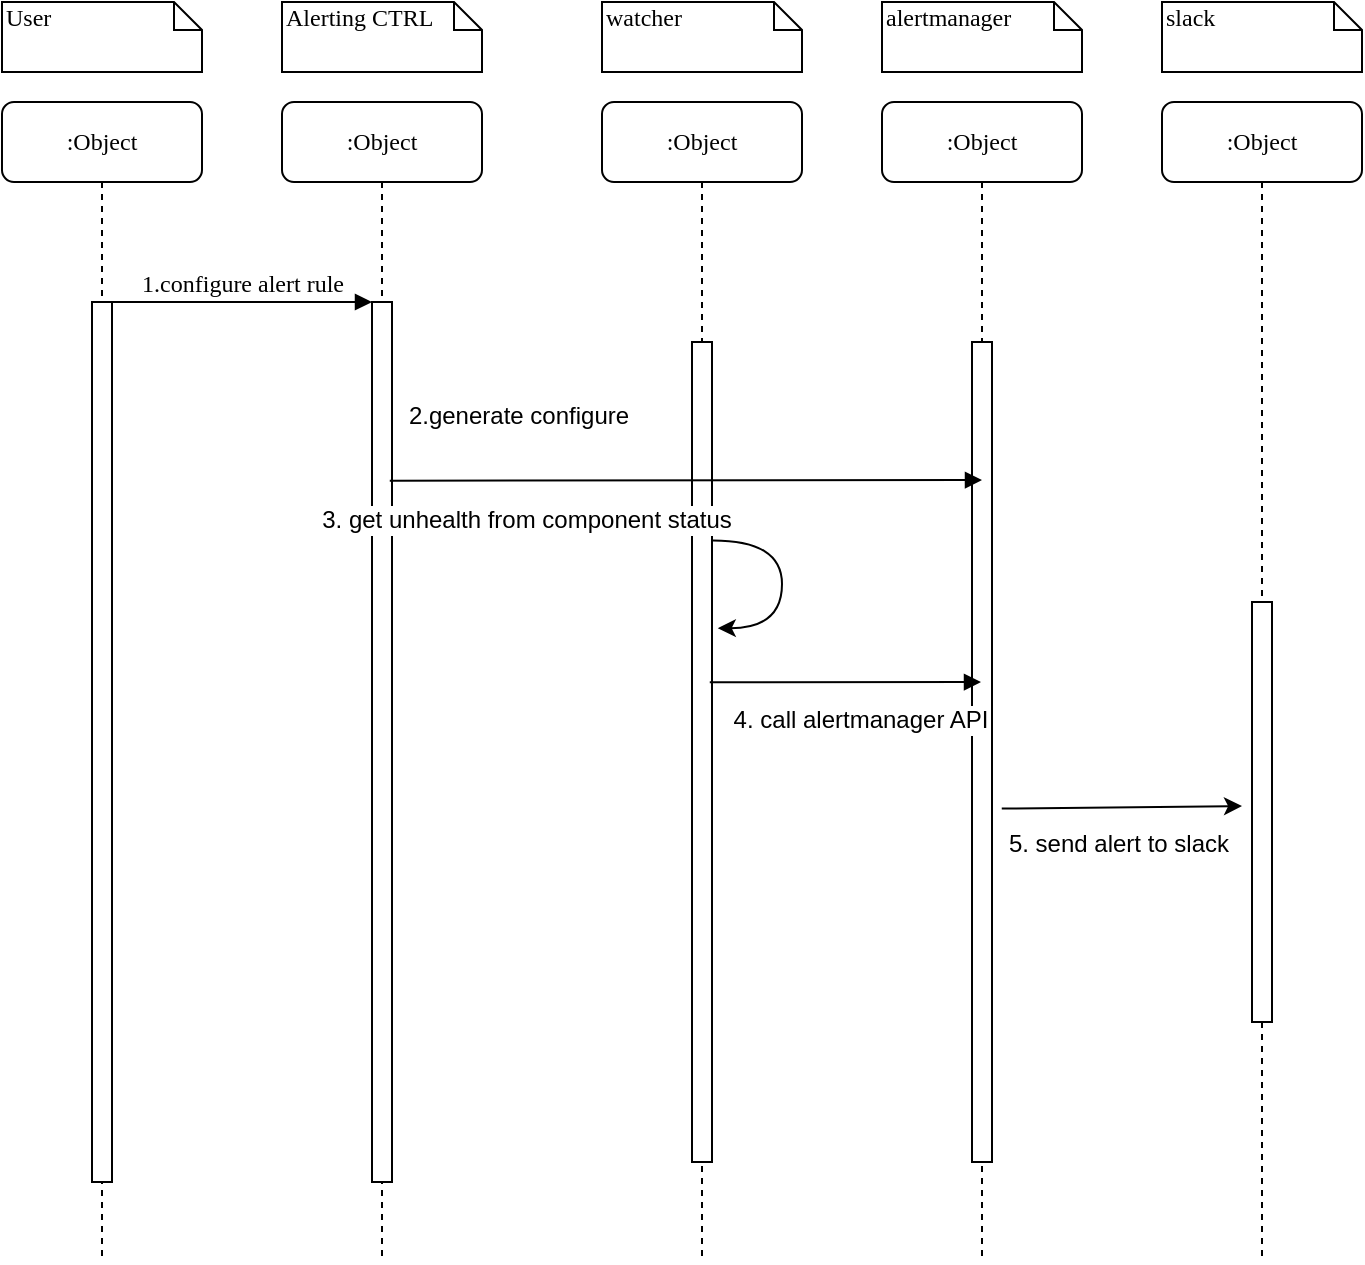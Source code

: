 <mxfile version="12.6.5" type="github">
  <diagram id="NH9-3kr0URNrox32hjLz" name="Page-1">
    <mxGraphModel dx="1373" dy="814" grid="1" gridSize="10" guides="1" tooltips="1" connect="1" arrows="1" fold="1" page="1" pageScale="1" pageWidth="827" pageHeight="1169" math="0" shadow="0">
      <root>
        <mxCell id="0"/>
        <mxCell id="1" parent="0"/>
        <mxCell id="tWINdVCAxdcShCrby2qk-1" value=":Object" style="shape=umlLifeline;perimeter=lifelinePerimeter;whiteSpace=wrap;html=1;container=1;collapsible=0;recursiveResize=0;outlineConnect=0;rounded=1;shadow=0;comic=0;labelBackgroundColor=none;strokeWidth=1;fontFamily=Verdana;fontSize=12;align=center;" vertex="1" parent="1">
          <mxGeometry x="240" y="80" width="100" height="580" as="geometry"/>
        </mxCell>
        <mxCell id="tWINdVCAxdcShCrby2qk-2" value="" style="html=1;points=[];perimeter=orthogonalPerimeter;rounded=0;shadow=0;comic=0;labelBackgroundColor=none;strokeWidth=1;fontFamily=Verdana;fontSize=12;align=center;" vertex="1" parent="tWINdVCAxdcShCrby2qk-1">
          <mxGeometry x="45" y="100" width="10" height="440" as="geometry"/>
        </mxCell>
        <mxCell id="tWINdVCAxdcShCrby2qk-3" value=":Object" style="shape=umlLifeline;perimeter=lifelinePerimeter;whiteSpace=wrap;html=1;container=1;collapsible=0;recursiveResize=0;outlineConnect=0;rounded=1;shadow=0;comic=0;labelBackgroundColor=none;strokeWidth=1;fontFamily=Verdana;fontSize=12;align=center;" vertex="1" parent="1">
          <mxGeometry x="400" y="80" width="100" height="580" as="geometry"/>
        </mxCell>
        <mxCell id="tWINdVCAxdcShCrby2qk-4" value="" style="html=1;points=[];perimeter=orthogonalPerimeter;rounded=0;shadow=0;comic=0;labelBackgroundColor=none;strokeWidth=1;fontFamily=Verdana;fontSize=12;align=center;" vertex="1" parent="tWINdVCAxdcShCrby2qk-3">
          <mxGeometry x="45" y="120" width="10" height="410" as="geometry"/>
        </mxCell>
        <mxCell id="tWINdVCAxdcShCrby2qk-27" value="" style="curved=1;endArrow=classic;html=1;exitX=0.989;exitY=0.242;exitDx=0;exitDy=0;exitPerimeter=0;entryX=1.289;entryY=0.349;entryDx=0;entryDy=0;entryPerimeter=0;" edge="1" parent="tWINdVCAxdcShCrby2qk-3" source="tWINdVCAxdcShCrby2qk-4" target="tWINdVCAxdcShCrby2qk-4">
          <mxGeometry width="50" height="50" relative="1" as="geometry">
            <mxPoint x="-300" y="650" as="sourcePoint"/>
            <mxPoint x="-250" y="600" as="targetPoint"/>
            <Array as="points">
              <mxPoint x="90" y="219"/>
              <mxPoint x="90" y="263"/>
            </Array>
          </mxGeometry>
        </mxCell>
        <mxCell id="tWINdVCAxdcShCrby2qk-5" value=":Object" style="shape=umlLifeline;perimeter=lifelinePerimeter;whiteSpace=wrap;html=1;container=1;collapsible=0;recursiveResize=0;outlineConnect=0;rounded=1;shadow=0;comic=0;labelBackgroundColor=none;strokeWidth=1;fontFamily=Verdana;fontSize=12;align=center;" vertex="1" parent="1">
          <mxGeometry x="540" y="80" width="100" height="580" as="geometry"/>
        </mxCell>
        <mxCell id="tWINdVCAxdcShCrby2qk-9" value="" style="html=1;points=[];perimeter=orthogonalPerimeter;rounded=0;shadow=0;comic=0;labelBackgroundColor=none;strokeWidth=1;fontFamily=Verdana;fontSize=12;align=center;" vertex="1" parent="tWINdVCAxdcShCrby2qk-5">
          <mxGeometry x="45" y="120" width="10" height="410" as="geometry"/>
        </mxCell>
        <mxCell id="tWINdVCAxdcShCrby2qk-6" value=":Object" style="shape=umlLifeline;perimeter=lifelinePerimeter;whiteSpace=wrap;html=1;container=1;collapsible=0;recursiveResize=0;outlineConnect=0;rounded=1;shadow=0;comic=0;labelBackgroundColor=none;strokeWidth=1;fontFamily=Verdana;fontSize=12;align=center;" vertex="1" parent="1">
          <mxGeometry x="680" y="80" width="100" height="580" as="geometry"/>
        </mxCell>
        <mxCell id="tWINdVCAxdcShCrby2qk-10" value="" style="html=1;points=[];perimeter=orthogonalPerimeter;rounded=0;shadow=0;comic=0;labelBackgroundColor=none;strokeWidth=1;fontFamily=Verdana;fontSize=12;align=center;" vertex="1" parent="tWINdVCAxdcShCrby2qk-6">
          <mxGeometry x="45" y="250" width="10" height="210" as="geometry"/>
        </mxCell>
        <mxCell id="tWINdVCAxdcShCrby2qk-7" value=":Object" style="shape=umlLifeline;perimeter=lifelinePerimeter;whiteSpace=wrap;html=1;container=1;collapsible=0;recursiveResize=0;outlineConnect=0;rounded=1;shadow=0;comic=0;labelBackgroundColor=none;strokeWidth=1;fontFamily=Verdana;fontSize=12;align=center;" vertex="1" parent="1">
          <mxGeometry x="100" y="80" width="100" height="580" as="geometry"/>
        </mxCell>
        <mxCell id="tWINdVCAxdcShCrby2qk-8" value="" style="html=1;points=[];perimeter=orthogonalPerimeter;rounded=0;shadow=0;comic=0;labelBackgroundColor=none;strokeWidth=1;fontFamily=Verdana;fontSize=12;align=center;" vertex="1" parent="tWINdVCAxdcShCrby2qk-7">
          <mxGeometry x="45" y="100" width="10" height="440" as="geometry"/>
        </mxCell>
        <mxCell id="tWINdVCAxdcShCrby2qk-11" value="1.configure alert rule" style="html=1;verticalAlign=bottom;endArrow=block;entryX=0;entryY=0;labelBackgroundColor=none;fontFamily=Verdana;fontSize=12;edgeStyle=elbowEdgeStyle;elbow=vertical;" edge="1" parent="1" source="tWINdVCAxdcShCrby2qk-8" target="tWINdVCAxdcShCrby2qk-2">
          <mxGeometry relative="1" as="geometry">
            <mxPoint x="220" y="190" as="sourcePoint"/>
          </mxGeometry>
        </mxCell>
        <mxCell id="tWINdVCAxdcShCrby2qk-12" value="User" style="shape=note;whiteSpace=wrap;html=1;size=14;verticalAlign=top;align=left;spacingTop=-6;rounded=0;shadow=0;comic=0;labelBackgroundColor=none;strokeWidth=1;fontFamily=Verdana;fontSize=12" vertex="1" parent="1">
          <mxGeometry x="100" y="30" width="100" height="35" as="geometry"/>
        </mxCell>
        <mxCell id="tWINdVCAxdcShCrby2qk-13" value="Alerting CTRL" style="shape=note;whiteSpace=wrap;html=1;size=14;verticalAlign=top;align=left;spacingTop=-6;rounded=0;shadow=0;comic=0;labelBackgroundColor=none;strokeWidth=1;fontFamily=Verdana;fontSize=12" vertex="1" parent="1">
          <mxGeometry x="240" y="30" width="100" height="35" as="geometry"/>
        </mxCell>
        <mxCell id="tWINdVCAxdcShCrby2qk-14" value="watcher" style="shape=note;whiteSpace=wrap;html=1;size=14;verticalAlign=top;align=left;spacingTop=-6;rounded=0;shadow=0;comic=0;labelBackgroundColor=none;strokeWidth=1;fontFamily=Verdana;fontSize=12" vertex="1" parent="1">
          <mxGeometry x="400" y="30" width="100" height="35" as="geometry"/>
        </mxCell>
        <mxCell id="tWINdVCAxdcShCrby2qk-15" value="alertmanager" style="shape=note;whiteSpace=wrap;html=1;size=14;verticalAlign=top;align=left;spacingTop=-6;rounded=0;shadow=0;comic=0;labelBackgroundColor=none;strokeWidth=1;fontFamily=Verdana;fontSize=12" vertex="1" parent="1">
          <mxGeometry x="540" y="30" width="100" height="35" as="geometry"/>
        </mxCell>
        <mxCell id="tWINdVCAxdcShCrby2qk-16" value="slack" style="shape=note;whiteSpace=wrap;html=1;size=14;verticalAlign=top;align=left;spacingTop=-6;rounded=0;shadow=0;comic=0;labelBackgroundColor=none;strokeWidth=1;fontFamily=Verdana;fontSize=12" vertex="1" parent="1">
          <mxGeometry x="680" y="30" width="100" height="35" as="geometry"/>
        </mxCell>
        <mxCell id="tWINdVCAxdcShCrby2qk-17" value="" style="html=1;verticalAlign=bottom;endArrow=block;labelBackgroundColor=none;fontFamily=Verdana;fontSize=12;edgeStyle=elbowEdgeStyle;elbow=vertical;exitX=0.889;exitY=0.203;exitDx=0;exitDy=0;exitPerimeter=0;" edge="1" parent="1" source="tWINdVCAxdcShCrby2qk-2">
          <mxGeometry x="0.684" y="-80" relative="1" as="geometry">
            <mxPoint x="300" y="269" as="sourcePoint"/>
            <mxPoint x="590" y="269" as="targetPoint"/>
            <Array as="points"/>
            <mxPoint as="offset"/>
          </mxGeometry>
        </mxCell>
        <mxCell id="tWINdVCAxdcShCrby2qk-18" value="3. get unhealth from component status" style="text;html=1;align=center;verticalAlign=middle;resizable=0;points=[];labelBackgroundColor=#ffffff;" vertex="1" connectable="0" parent="tWINdVCAxdcShCrby2qk-17">
          <mxGeometry x="-0.723" y="-1" relative="1" as="geometry">
            <mxPoint x="27" y="19" as="offset"/>
          </mxGeometry>
        </mxCell>
        <mxCell id="tWINdVCAxdcShCrby2qk-22" value="2.generate configure" style="text;html=1;align=center;verticalAlign=middle;resizable=0;points=[];autosize=1;" vertex="1" parent="1">
          <mxGeometry x="293" y="227" width="130" height="20" as="geometry"/>
        </mxCell>
        <mxCell id="tWINdVCAxdcShCrby2qk-23" value="" style="html=1;verticalAlign=bottom;endArrow=block;labelBackgroundColor=none;fontFamily=Verdana;fontSize=12;edgeStyle=elbowEdgeStyle;elbow=vertical;exitX=0.889;exitY=0.415;exitDx=0;exitDy=0;exitPerimeter=0;" edge="1" parent="1" source="tWINdVCAxdcShCrby2qk-4" target="tWINdVCAxdcShCrby2qk-5">
          <mxGeometry x="1" y="-176" relative="1" as="geometry">
            <mxPoint x="470" y="370" as="sourcePoint"/>
            <mxPoint x="440" y="391" as="targetPoint"/>
            <Array as="points">
              <mxPoint x="570" y="370"/>
              <mxPoint x="460" y="391"/>
            </Array>
            <mxPoint x="166" y="-117" as="offset"/>
          </mxGeometry>
        </mxCell>
        <mxCell id="tWINdVCAxdcShCrby2qk-24" value="4. call alertmanager API" style="text;html=1;align=center;verticalAlign=middle;resizable=0;points=[];labelBackgroundColor=#ffffff;" vertex="1" connectable="0" parent="tWINdVCAxdcShCrby2qk-23">
          <mxGeometry x="-0.723" y="-1" relative="1" as="geometry">
            <mxPoint x="56" y="18" as="offset"/>
          </mxGeometry>
        </mxCell>
        <mxCell id="tWINdVCAxdcShCrby2qk-26" value="" style="endArrow=classic;html=1;exitX=1.489;exitY=0.569;exitDx=0;exitDy=0;exitPerimeter=0;" edge="1" parent="1" source="tWINdVCAxdcShCrby2qk-9">
          <mxGeometry x="0.323" y="-18" width="50" height="50" relative="1" as="geometry">
            <mxPoint x="620" y="432" as="sourcePoint"/>
            <mxPoint x="720" y="432" as="targetPoint"/>
            <mxPoint as="offset"/>
          </mxGeometry>
        </mxCell>
        <mxCell id="tWINdVCAxdcShCrby2qk-30" value="5. send alert to slack" style="text;html=1;align=center;verticalAlign=middle;resizable=0;points=[];labelBackgroundColor=#ffffff;" vertex="1" connectable="0" parent="tWINdVCAxdcShCrby2qk-26">
          <mxGeometry x="-0.304" y="-1" relative="1" as="geometry">
            <mxPoint x="15.5" y="17" as="offset"/>
          </mxGeometry>
        </mxCell>
      </root>
    </mxGraphModel>
  </diagram>
</mxfile>
